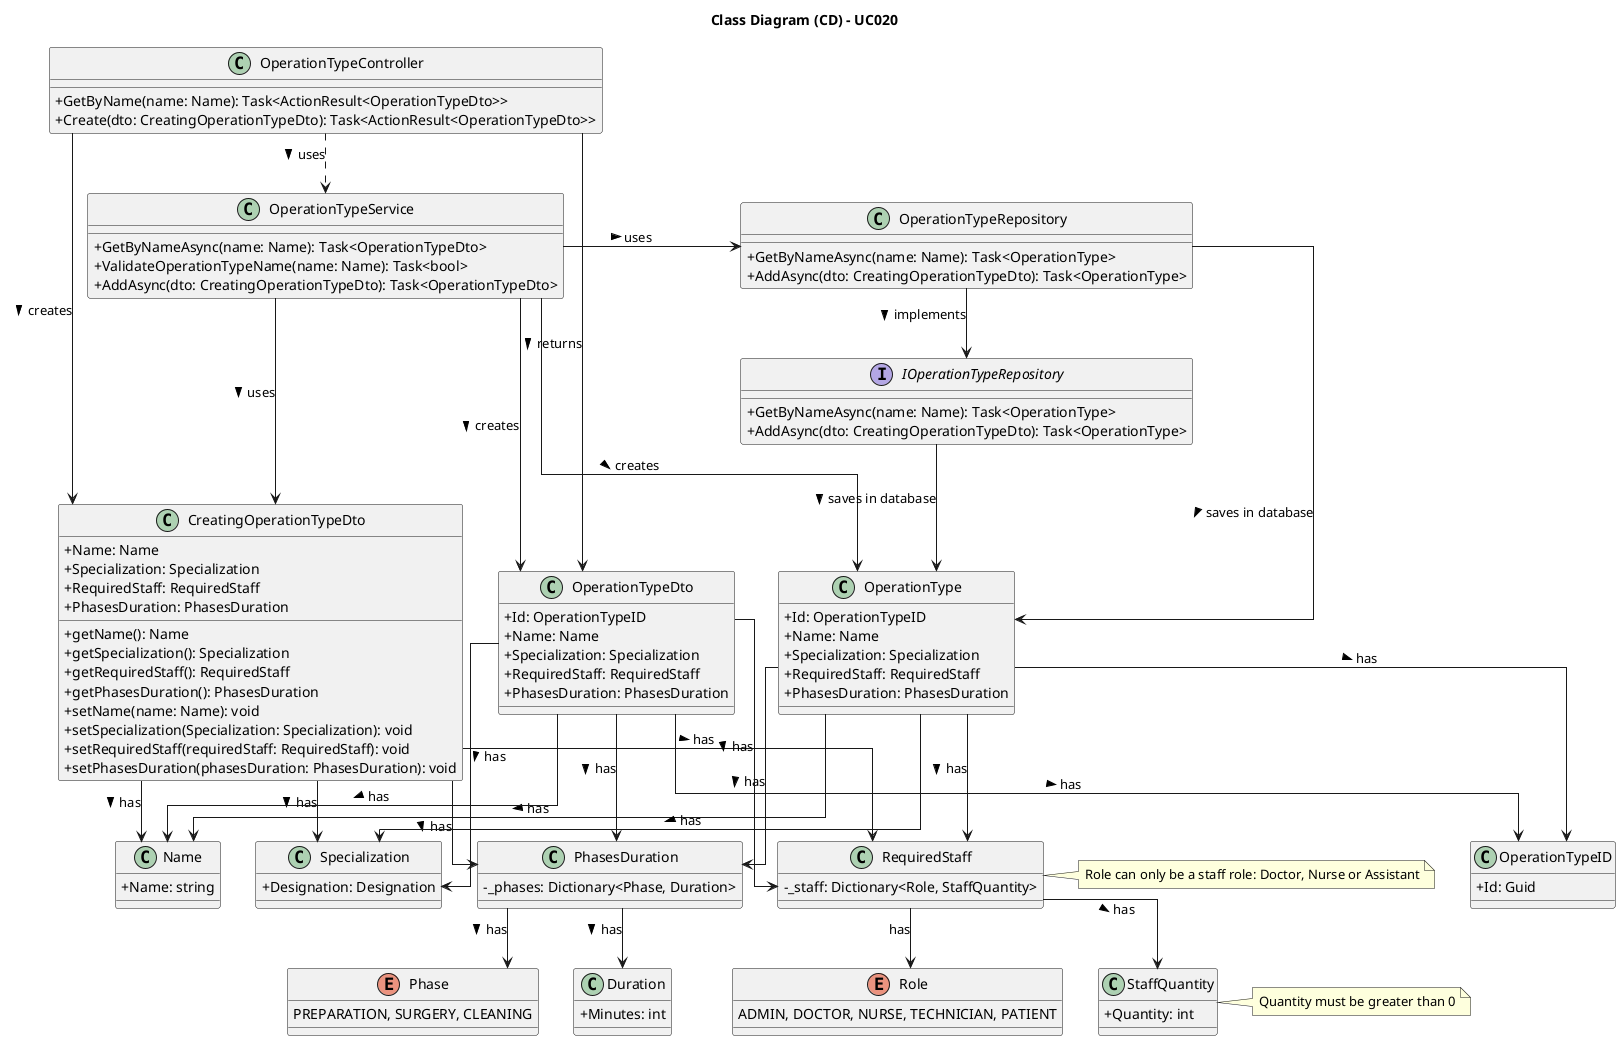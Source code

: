 @startuml uc020-class-diagram

skinparam packageStyle rectangle
skinparam shadowing false
skinparam classAttributeIconSize 0
skinparam linetype ortho

left to right direction
top to bottom direction

title Class Diagram (CD) - UC020

class OperationTypeController {
    +GetByName(name: Name): Task<ActionResult<OperationTypeDto>>
    +Create(dto: CreatingOperationTypeDto): Task<ActionResult<OperationTypeDto>>
}

class OperationTypeService {
    +GetByNameAsync(name: Name): Task<OperationTypeDto>
    +ValidateOperationTypeName(name: Name): Task<bool>
    +AddAsync(dto: CreatingOperationTypeDto): Task<OperationTypeDto>
}

class OperationTypeRepository {
    +GetByNameAsync(name: Name): Task<OperationType>
    +AddAsync(dto: CreatingOperationTypeDto): Task<OperationType>
}

interface IOperationTypeRepository {
    +GetByNameAsync(name: Name): Task<OperationType>
    +AddAsync(dto: CreatingOperationTypeDto): Task<OperationType>
}

class CreatingOperationTypeDto {
    +Name: Name
    +Specialization: Specialization
    +RequiredStaff: RequiredStaff
    +PhasesDuration: PhasesDuration
    +getName(): Name
    +getSpecialization(): Specialization
    +getRequiredStaff(): RequiredStaff
    +getPhasesDuration(): PhasesDuration
    +setName(name: Name): void
    +setSpecialization(Specialization: Specialization): void
    +setRequiredStaff(requiredStaff: RequiredStaff): void
    +setPhasesDuration(phasesDuration: PhasesDuration): void
}

class OperationType {
    +Id: OperationTypeID
    +Name: Name
    +Specialization: Specialization
    +RequiredStaff: RequiredStaff
    +PhasesDuration: PhasesDuration
}

class OperationTypeDto {
    +Id: OperationTypeID
    +Name: Name
    +Specialization: Specialization
    +RequiredStaff: RequiredStaff
    +PhasesDuration: PhasesDuration
}

class RequiredStaff {
    - _staff: Dictionary<Role, StaffQuantity>
}
note right of RequiredStaff
    Role can only be a staff role: Doctor, Nurse or Assistant
end note

class StaffQuantity {
    +Quantity: int
}
note right of StaffQuantity
    Quantity must be greater than 0
end note

class Specialization {
    +Designation: Designation
}

class PhasesDuration {
    - _phases: Dictionary<Phase, Duration>
}

enum Phase {
    PREPARATION, SURGERY, CLEANING
}

class Duration {
    +Minutes: int
}

class Name {
    +Name: string
}

class OperationTypeID {
    +Id: Guid
}

enum Role {
    ADMIN, DOCTOR, NURSE, TECHNICIAN, PATIENT
}

OperationTypeController .> OperationTypeService : > uses
OperationTypeController ----> CreatingOperationTypeDto : > creates
OperationTypeController ----> OperationTypeDto : > returns

OperationTypeService -> OperationTypeRepository : > uses
OperationTypeService ---> CreatingOperationTypeDto : > uses
OperationTypeService ---> OperationType : > creates
OperationTypeService ---> OperationTypeDto : > creates

OperationTypeRepository --> IOperationTypeRepository : > implements
OperationTypeRepository --> OperationType : > saves in database

IOperationTypeRepository --> OperationType : > saves in database

CreatingOperationTypeDto --> Name : > has
CreatingOperationTypeDto --> Specialization : > has
CreatingOperationTypeDto --> RequiredStaff : > has
CreatingOperationTypeDto --> PhasesDuration : > has

OperationType --> OperationTypeID : > has
OperationType --> Name : > has
OperationType --> Specialization : > has
OperationType --> RequiredStaff : > has
OperationType --> PhasesDuration : > has

OperationTypeDto --> OperationTypeID : > has
OperationTypeDto --> Name : > has
OperationTypeDto --> Specialization : > has
OperationTypeDto --> RequiredStaff : > has
OperationTypeDto --> PhasesDuration : > has

RequiredStaff --> Role: has
RequiredStaff --> StaffQuantity : > has

PhasesDuration --> Phase : > has
PhasesDuration --> Duration : > has

@enduml
